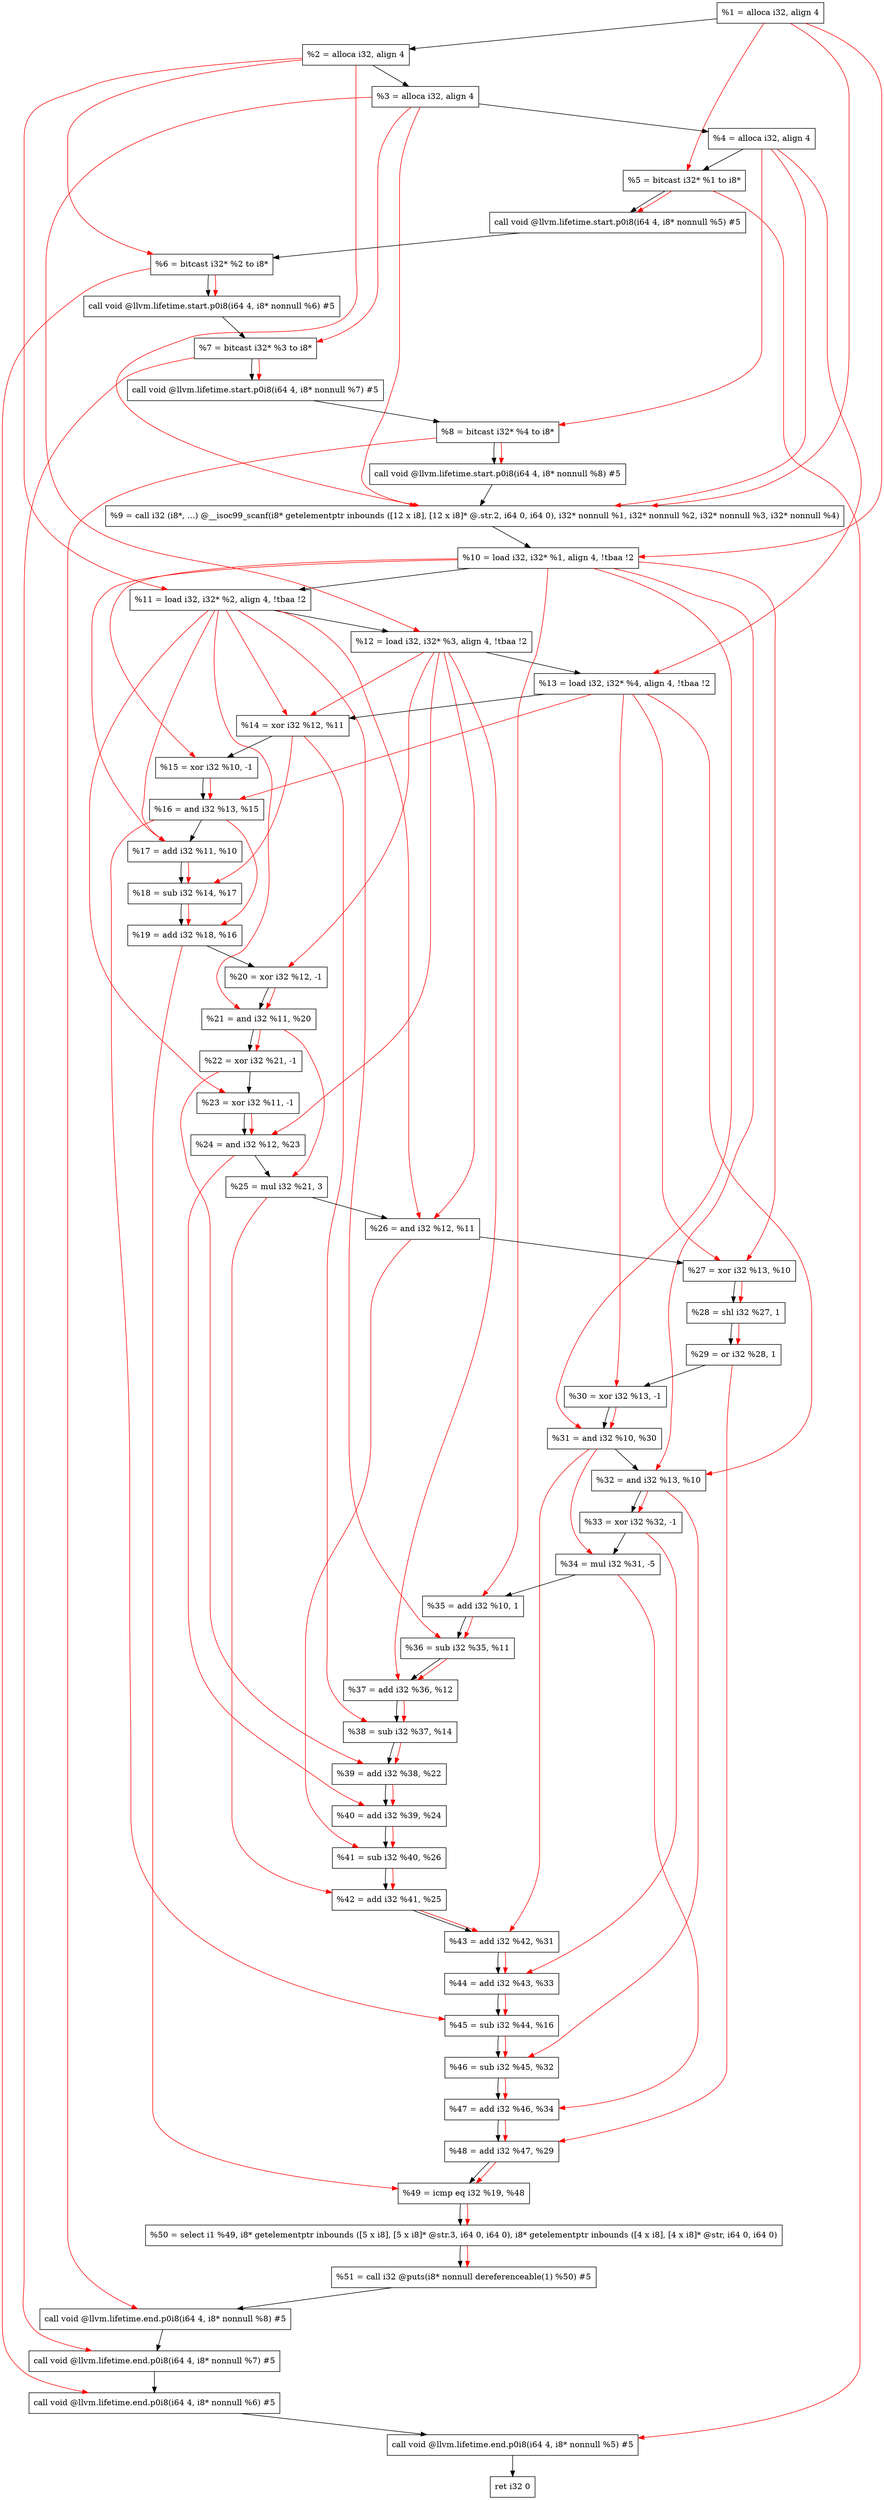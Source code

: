 digraph "DFG for'main' function" {
	Node0x1a2b918[shape=record, label="  %1 = alloca i32, align 4"];
	Node0x1a2b998[shape=record, label="  %2 = alloca i32, align 4"];
	Node0x1a2ba28[shape=record, label="  %3 = alloca i32, align 4"];
	Node0x1a2ba88[shape=record, label="  %4 = alloca i32, align 4"];
	Node0x1a2bb38[shape=record, label="  %5 = bitcast i32* %1 to i8*"];
	Node0x1a2bf68[shape=record, label="  call void @llvm.lifetime.start.p0i8(i64 4, i8* nonnull %5) #5"];
	Node0x1a2c048[shape=record, label="  %6 = bitcast i32* %2 to i8*"];
	Node0x1a2c148[shape=record, label="  call void @llvm.lifetime.start.p0i8(i64 4, i8* nonnull %6) #5"];
	Node0x1a2c208[shape=record, label="  %7 = bitcast i32* %3 to i8*"];
	Node0x1a2c2b8[shape=record, label="  call void @llvm.lifetime.start.p0i8(i64 4, i8* nonnull %7) #5"];
	Node0x1a2c378[shape=record, label="  %8 = bitcast i32* %4 to i8*"];
	Node0x1a2c428[shape=record, label="  call void @llvm.lifetime.start.p0i8(i64 4, i8* nonnull %8) #5"];
	Node0x1a26a90[shape=record, label="  %9 = call i32 (i8*, ...) @__isoc99_scanf(i8* getelementptr inbounds ([12 x i8], [12 x i8]* @.str.2, i64 0, i64 0), i32* nonnull %1, i32* nonnull %2, i32* nonnull %3, i32* nonnull %4)"];
	Node0x1a2c628[shape=record, label="  %10 = load i32, i32* %1, align 4, !tbaa !2"];
	Node0x1a2d598[shape=record, label="  %11 = load i32, i32* %2, align 4, !tbaa !2"];
	Node0x1a2dc08[shape=record, label="  %12 = load i32, i32* %3, align 4, !tbaa !2"];
	Node0x1a2dc68[shape=record, label="  %13 = load i32, i32* %4, align 4, !tbaa !2"];
	Node0x1a2dce0[shape=record, label="  %14 = xor i32 %12, %11"];
	Node0x1a2dd50[shape=record, label="  %15 = xor i32 %10, -1"];
	Node0x1a2ddc0[shape=record, label="  %16 = and i32 %13, %15"];
	Node0x1a2de30[shape=record, label="  %17 = add i32 %11, %10"];
	Node0x1a2dea0[shape=record, label="  %18 = sub i32 %14, %17"];
	Node0x1a2df10[shape=record, label="  %19 = add i32 %18, %16"];
	Node0x1a2df80[shape=record, label="  %20 = xor i32 %12, -1"];
	Node0x1a2dff0[shape=record, label="  %21 = and i32 %11, %20"];
	Node0x1a2e060[shape=record, label="  %22 = xor i32 %21, -1"];
	Node0x1a2e0d0[shape=record, label="  %23 = xor i32 %11, -1"];
	Node0x1a2e140[shape=record, label="  %24 = and i32 %12, %23"];
	Node0x1a2e1b0[shape=record, label="  %25 = mul i32 %21, 3"];
	Node0x1a2e220[shape=record, label="  %26 = and i32 %12, %11"];
	Node0x1a2e290[shape=record, label="  %27 = xor i32 %13, %10"];
	Node0x1a2e300[shape=record, label="  %28 = shl i32 %27, 1"];
	Node0x1a2e370[shape=record, label="  %29 = or i32 %28, 1"];
	Node0x1a2e3e0[shape=record, label="  %30 = xor i32 %13, -1"];
	Node0x1a2e450[shape=record, label="  %31 = and i32 %10, %30"];
	Node0x1a2e4c0[shape=record, label="  %32 = and i32 %13, %10"];
	Node0x1a2e530[shape=record, label="  %33 = xor i32 %32, -1"];
	Node0x1a2e5a0[shape=record, label="  %34 = mul i32 %31, -5"];
	Node0x1a2e610[shape=record, label="  %35 = add i32 %10, 1"];
	Node0x1a2e680[shape=record, label="  %36 = sub i32 %35, %11"];
	Node0x1a2e6f0[shape=record, label="  %37 = add i32 %36, %12"];
	Node0x1a2e760[shape=record, label="  %38 = sub i32 %37, %14"];
	Node0x1a2e7d0[shape=record, label="  %39 = add i32 %38, %22"];
	Node0x1a2e840[shape=record, label="  %40 = add i32 %39, %24"];
	Node0x1a2e8b0[shape=record, label="  %41 = sub i32 %40, %26"];
	Node0x1a2e920[shape=record, label="  %42 = add i32 %41, %25"];
	Node0x1a2e990[shape=record, label="  %43 = add i32 %42, %31"];
	Node0x1a2ea00[shape=record, label="  %44 = add i32 %43, %33"];
	Node0x1a2ea70[shape=record, label="  %45 = sub i32 %44, %16"];
	Node0x1a2eae0[shape=record, label="  %46 = sub i32 %45, %32"];
	Node0x1a2eb50[shape=record, label="  %47 = add i32 %46, %34"];
	Node0x1a2ebc0[shape=record, label="  %48 = add i32 %47, %29"];
	Node0x1a2ec30[shape=record, label="  %49 = icmp eq i32 %19, %48"];
	Node0x19cb8b8[shape=record, label="  %50 = select i1 %49, i8* getelementptr inbounds ([5 x i8], [5 x i8]* @str.3, i64 0, i64 0), i8* getelementptr inbounds ([4 x i8], [4 x i8]* @str, i64 0, i64 0)"];
	Node0x1a2ecc0[shape=record, label="  %51 = call i32 @puts(i8* nonnull dereferenceable(1) %50) #5"];
	Node0x1a2ef68[shape=record, label="  call void @llvm.lifetime.end.p0i8(i64 4, i8* nonnull %8) #5"];
	Node0x1a2f0c8[shape=record, label="  call void @llvm.lifetime.end.p0i8(i64 4, i8* nonnull %7) #5"];
	Node0x1a2f1d8[shape=record, label="  call void @llvm.lifetime.end.p0i8(i64 4, i8* nonnull %6) #5"];
	Node0x1a2f2e8[shape=record, label="  call void @llvm.lifetime.end.p0i8(i64 4, i8* nonnull %5) #5"];
	Node0x1a2f3a8[shape=record, label="  ret i32 0"];
	Node0x1a2b918 -> Node0x1a2b998;
	Node0x1a2b998 -> Node0x1a2ba28;
	Node0x1a2ba28 -> Node0x1a2ba88;
	Node0x1a2ba88 -> Node0x1a2bb38;
	Node0x1a2bb38 -> Node0x1a2bf68;
	Node0x1a2bf68 -> Node0x1a2c048;
	Node0x1a2c048 -> Node0x1a2c148;
	Node0x1a2c148 -> Node0x1a2c208;
	Node0x1a2c208 -> Node0x1a2c2b8;
	Node0x1a2c2b8 -> Node0x1a2c378;
	Node0x1a2c378 -> Node0x1a2c428;
	Node0x1a2c428 -> Node0x1a26a90;
	Node0x1a26a90 -> Node0x1a2c628;
	Node0x1a2c628 -> Node0x1a2d598;
	Node0x1a2d598 -> Node0x1a2dc08;
	Node0x1a2dc08 -> Node0x1a2dc68;
	Node0x1a2dc68 -> Node0x1a2dce0;
	Node0x1a2dce0 -> Node0x1a2dd50;
	Node0x1a2dd50 -> Node0x1a2ddc0;
	Node0x1a2ddc0 -> Node0x1a2de30;
	Node0x1a2de30 -> Node0x1a2dea0;
	Node0x1a2dea0 -> Node0x1a2df10;
	Node0x1a2df10 -> Node0x1a2df80;
	Node0x1a2df80 -> Node0x1a2dff0;
	Node0x1a2dff0 -> Node0x1a2e060;
	Node0x1a2e060 -> Node0x1a2e0d0;
	Node0x1a2e0d0 -> Node0x1a2e140;
	Node0x1a2e140 -> Node0x1a2e1b0;
	Node0x1a2e1b0 -> Node0x1a2e220;
	Node0x1a2e220 -> Node0x1a2e290;
	Node0x1a2e290 -> Node0x1a2e300;
	Node0x1a2e300 -> Node0x1a2e370;
	Node0x1a2e370 -> Node0x1a2e3e0;
	Node0x1a2e3e0 -> Node0x1a2e450;
	Node0x1a2e450 -> Node0x1a2e4c0;
	Node0x1a2e4c0 -> Node0x1a2e530;
	Node0x1a2e530 -> Node0x1a2e5a0;
	Node0x1a2e5a0 -> Node0x1a2e610;
	Node0x1a2e610 -> Node0x1a2e680;
	Node0x1a2e680 -> Node0x1a2e6f0;
	Node0x1a2e6f0 -> Node0x1a2e760;
	Node0x1a2e760 -> Node0x1a2e7d0;
	Node0x1a2e7d0 -> Node0x1a2e840;
	Node0x1a2e840 -> Node0x1a2e8b0;
	Node0x1a2e8b0 -> Node0x1a2e920;
	Node0x1a2e920 -> Node0x1a2e990;
	Node0x1a2e990 -> Node0x1a2ea00;
	Node0x1a2ea00 -> Node0x1a2ea70;
	Node0x1a2ea70 -> Node0x1a2eae0;
	Node0x1a2eae0 -> Node0x1a2eb50;
	Node0x1a2eb50 -> Node0x1a2ebc0;
	Node0x1a2ebc0 -> Node0x1a2ec30;
	Node0x1a2ec30 -> Node0x19cb8b8;
	Node0x19cb8b8 -> Node0x1a2ecc0;
	Node0x1a2ecc0 -> Node0x1a2ef68;
	Node0x1a2ef68 -> Node0x1a2f0c8;
	Node0x1a2f0c8 -> Node0x1a2f1d8;
	Node0x1a2f1d8 -> Node0x1a2f2e8;
	Node0x1a2f2e8 -> Node0x1a2f3a8;
edge [color=red]
	Node0x1a2b918 -> Node0x1a2bb38;
	Node0x1a2bb38 -> Node0x1a2bf68;
	Node0x1a2b998 -> Node0x1a2c048;
	Node0x1a2c048 -> Node0x1a2c148;
	Node0x1a2ba28 -> Node0x1a2c208;
	Node0x1a2c208 -> Node0x1a2c2b8;
	Node0x1a2ba88 -> Node0x1a2c378;
	Node0x1a2c378 -> Node0x1a2c428;
	Node0x1a2b918 -> Node0x1a26a90;
	Node0x1a2b998 -> Node0x1a26a90;
	Node0x1a2ba28 -> Node0x1a26a90;
	Node0x1a2ba88 -> Node0x1a26a90;
	Node0x1a2b918 -> Node0x1a2c628;
	Node0x1a2b998 -> Node0x1a2d598;
	Node0x1a2ba28 -> Node0x1a2dc08;
	Node0x1a2ba88 -> Node0x1a2dc68;
	Node0x1a2dc08 -> Node0x1a2dce0;
	Node0x1a2d598 -> Node0x1a2dce0;
	Node0x1a2c628 -> Node0x1a2dd50;
	Node0x1a2dc68 -> Node0x1a2ddc0;
	Node0x1a2dd50 -> Node0x1a2ddc0;
	Node0x1a2d598 -> Node0x1a2de30;
	Node0x1a2c628 -> Node0x1a2de30;
	Node0x1a2dce0 -> Node0x1a2dea0;
	Node0x1a2de30 -> Node0x1a2dea0;
	Node0x1a2dea0 -> Node0x1a2df10;
	Node0x1a2ddc0 -> Node0x1a2df10;
	Node0x1a2dc08 -> Node0x1a2df80;
	Node0x1a2d598 -> Node0x1a2dff0;
	Node0x1a2df80 -> Node0x1a2dff0;
	Node0x1a2dff0 -> Node0x1a2e060;
	Node0x1a2d598 -> Node0x1a2e0d0;
	Node0x1a2dc08 -> Node0x1a2e140;
	Node0x1a2e0d0 -> Node0x1a2e140;
	Node0x1a2dff0 -> Node0x1a2e1b0;
	Node0x1a2dc08 -> Node0x1a2e220;
	Node0x1a2d598 -> Node0x1a2e220;
	Node0x1a2dc68 -> Node0x1a2e290;
	Node0x1a2c628 -> Node0x1a2e290;
	Node0x1a2e290 -> Node0x1a2e300;
	Node0x1a2e300 -> Node0x1a2e370;
	Node0x1a2dc68 -> Node0x1a2e3e0;
	Node0x1a2c628 -> Node0x1a2e450;
	Node0x1a2e3e0 -> Node0x1a2e450;
	Node0x1a2dc68 -> Node0x1a2e4c0;
	Node0x1a2c628 -> Node0x1a2e4c0;
	Node0x1a2e4c0 -> Node0x1a2e530;
	Node0x1a2e450 -> Node0x1a2e5a0;
	Node0x1a2c628 -> Node0x1a2e610;
	Node0x1a2e610 -> Node0x1a2e680;
	Node0x1a2d598 -> Node0x1a2e680;
	Node0x1a2e680 -> Node0x1a2e6f0;
	Node0x1a2dc08 -> Node0x1a2e6f0;
	Node0x1a2e6f0 -> Node0x1a2e760;
	Node0x1a2dce0 -> Node0x1a2e760;
	Node0x1a2e760 -> Node0x1a2e7d0;
	Node0x1a2e060 -> Node0x1a2e7d0;
	Node0x1a2e7d0 -> Node0x1a2e840;
	Node0x1a2e140 -> Node0x1a2e840;
	Node0x1a2e840 -> Node0x1a2e8b0;
	Node0x1a2e220 -> Node0x1a2e8b0;
	Node0x1a2e8b0 -> Node0x1a2e920;
	Node0x1a2e1b0 -> Node0x1a2e920;
	Node0x1a2e920 -> Node0x1a2e990;
	Node0x1a2e450 -> Node0x1a2e990;
	Node0x1a2e990 -> Node0x1a2ea00;
	Node0x1a2e530 -> Node0x1a2ea00;
	Node0x1a2ea00 -> Node0x1a2ea70;
	Node0x1a2ddc0 -> Node0x1a2ea70;
	Node0x1a2ea70 -> Node0x1a2eae0;
	Node0x1a2e4c0 -> Node0x1a2eae0;
	Node0x1a2eae0 -> Node0x1a2eb50;
	Node0x1a2e5a0 -> Node0x1a2eb50;
	Node0x1a2eb50 -> Node0x1a2ebc0;
	Node0x1a2e370 -> Node0x1a2ebc0;
	Node0x1a2df10 -> Node0x1a2ec30;
	Node0x1a2ebc0 -> Node0x1a2ec30;
	Node0x1a2ec30 -> Node0x19cb8b8;
	Node0x19cb8b8 -> Node0x1a2ecc0;
	Node0x1a2c378 -> Node0x1a2ef68;
	Node0x1a2c208 -> Node0x1a2f0c8;
	Node0x1a2c048 -> Node0x1a2f1d8;
	Node0x1a2bb38 -> Node0x1a2f2e8;
}

